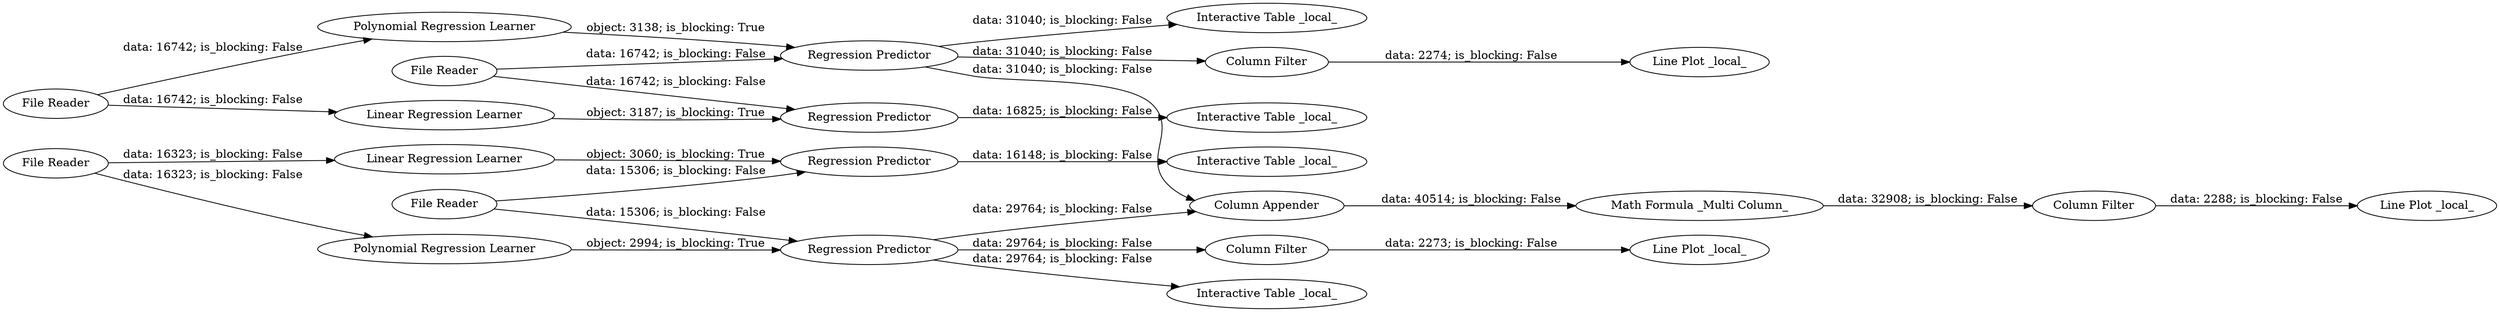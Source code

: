 digraph {
	"8031300655849937724_18" [label="Column Appender"]
	"8031300655849937724_4" [label="File Reader"]
	"8031300655849937724_13" [label="Interactive Table _local_"]
	"8031300655849937724_20" [label="Column Filter"]
	"8031300655849937724_6" [label="Regression Predictor"]
	"8031300655849937724_17" [label="Interactive Table _local_"]
	"8031300655849937724_22" [label="Line Plot _local_"]
	"8031300655849937724_10" [label="Regression Predictor"]
	"8031300655849937724_1" [label="File Reader"]
	"8031300655849937724_26" [label="Column Filter"]
	"8031300655849937724_25" [label="Line Plot _local_"]
	"8031300655849937724_14" [label="Interactive Table _local_"]
	"8031300655849937724_8" [label="Regression Predictor"]
	"8031300655849937724_9" [label="Linear Regression Learner"]
	"8031300655849937724_5" [label="Polynomial Regression Learner"]
	"8031300655849937724_24" [label="Line Plot _local_"]
	"8031300655849937724_11" [label="File Reader"]
	"8031300655849937724_12" [label="Polynomial Regression Learner"]
	"8031300655849937724_2" [label="Linear Regression Learner"]
	"8031300655849937724_23" [label="Column Filter"]
	"8031300655849937724_3" [label="Regression Predictor"]
	"8031300655849937724_7" [label="File Reader"]
	"8031300655849937724_16" [label="Interactive Table _local_"]
	"8031300655849937724_19" [label="Math Formula _Multi Column_"]
	"8031300655849937724_5" -> "8031300655849937724_6" [label="object: 3138; is_blocking: True"]
	"8031300655849937724_8" -> "8031300655849937724_26" [label="data: 29764; is_blocking: False"]
	"8031300655849937724_12" -> "8031300655849937724_8" [label="object: 2994; is_blocking: True"]
	"8031300655849937724_1" -> "8031300655849937724_5" [label="data: 16742; is_blocking: False"]
	"8031300655849937724_10" -> "8031300655849937724_17" [label="data: 16148; is_blocking: False"]
	"8031300655849937724_9" -> "8031300655849937724_10" [label="object: 3060; is_blocking: True"]
	"8031300655849937724_1" -> "8031300655849937724_2" [label="data: 16742; is_blocking: False"]
	"8031300655849937724_23" -> "8031300655849937724_24" [label="data: 2274; is_blocking: False"]
	"8031300655849937724_2" -> "8031300655849937724_3" [label="object: 3187; is_blocking: True"]
	"8031300655849937724_19" -> "8031300655849937724_20" [label="data: 32908; is_blocking: False"]
	"8031300655849937724_26" -> "8031300655849937724_25" [label="data: 2273; is_blocking: False"]
	"8031300655849937724_6" -> "8031300655849937724_13" [label="data: 31040; is_blocking: False"]
	"8031300655849937724_18" -> "8031300655849937724_19" [label="data: 40514; is_blocking: False"]
	"8031300655849937724_4" -> "8031300655849937724_3" [label="data: 16742; is_blocking: False"]
	"8031300655849937724_20" -> "8031300655849937724_22" [label="data: 2288; is_blocking: False"]
	"8031300655849937724_6" -> "8031300655849937724_18" [label="data: 31040; is_blocking: False"]
	"8031300655849937724_4" -> "8031300655849937724_6" [label="data: 16742; is_blocking: False"]
	"8031300655849937724_11" -> "8031300655849937724_10" [label="data: 15306; is_blocking: False"]
	"8031300655849937724_7" -> "8031300655849937724_12" [label="data: 16323; is_blocking: False"]
	"8031300655849937724_3" -> "8031300655849937724_14" [label="data: 16825; is_blocking: False"]
	"8031300655849937724_11" -> "8031300655849937724_8" [label="data: 15306; is_blocking: False"]
	"8031300655849937724_7" -> "8031300655849937724_9" [label="data: 16323; is_blocking: False"]
	"8031300655849937724_8" -> "8031300655849937724_18" [label="data: 29764; is_blocking: False"]
	"8031300655849937724_8" -> "8031300655849937724_16" [label="data: 29764; is_blocking: False"]
	"8031300655849937724_6" -> "8031300655849937724_23" [label="data: 31040; is_blocking: False"]
	rankdir=LR
}
